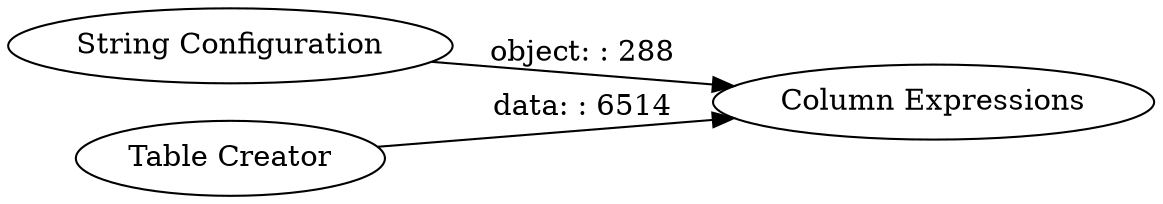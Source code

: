 digraph {
	"8633409665998357188_3" [label="Column Expressions"]
	"8633409665998357188_2" [label="String Configuration"]
	"8633409665998357188_1" [label="Table Creator"]
	"8633409665998357188_1" -> "8633409665998357188_3" [label="data: : 6514"]
	"8633409665998357188_2" -> "8633409665998357188_3" [label="object: : 288"]
	rankdir=LR
}
